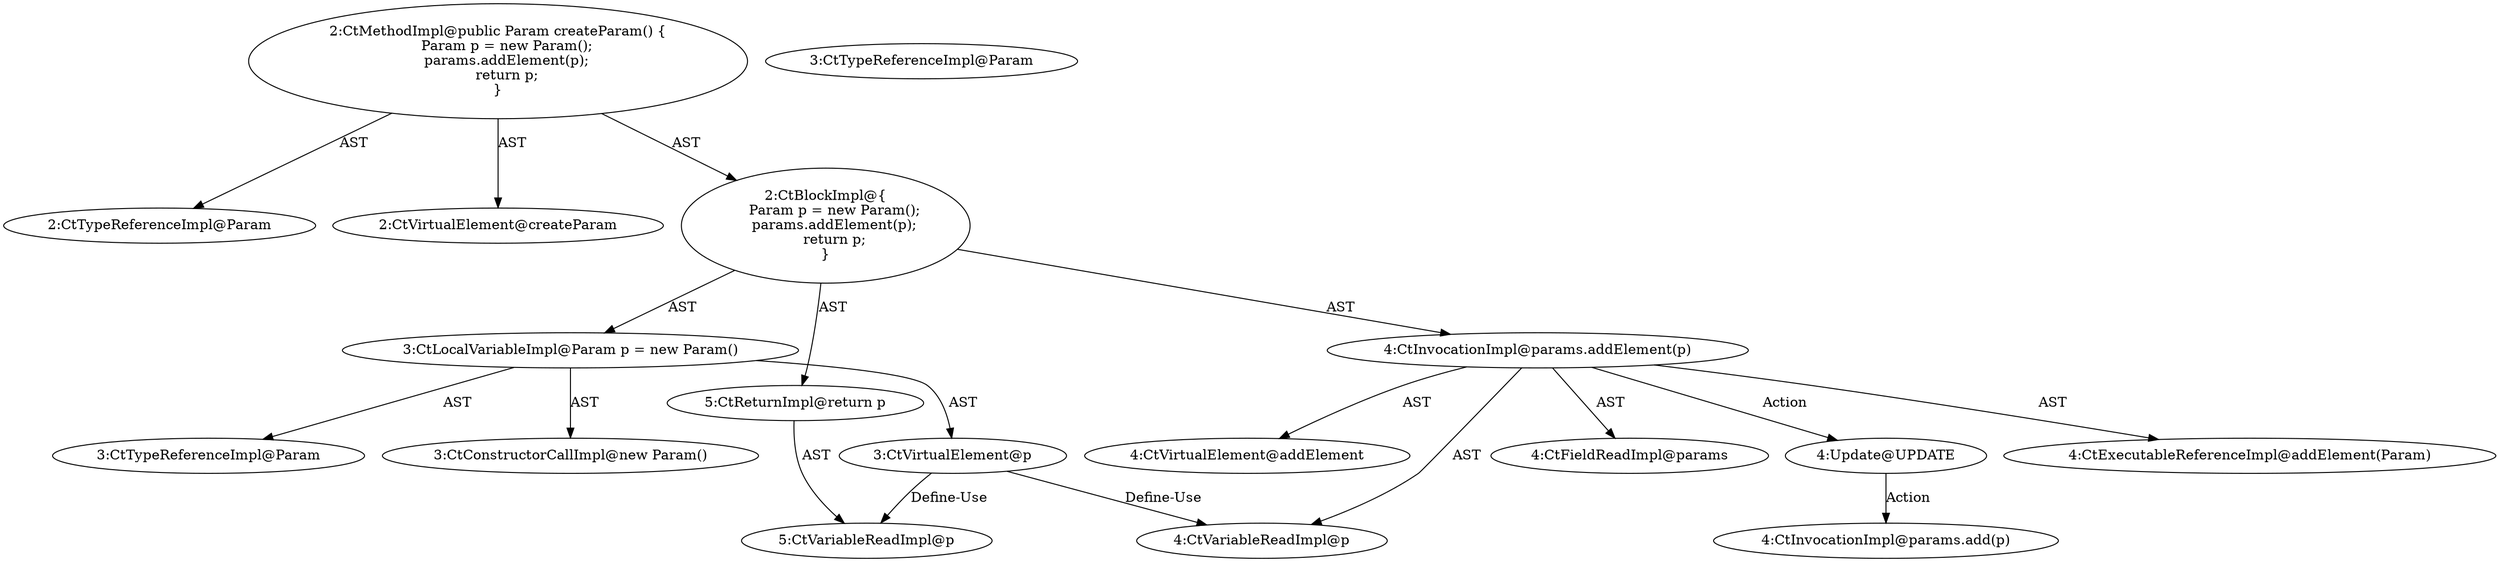 digraph "createParam#?" {
0 [label="2:CtTypeReferenceImpl@Param" shape=ellipse]
1 [label="2:CtVirtualElement@createParam" shape=ellipse]
2 [label="3:CtTypeReferenceImpl@Param" shape=ellipse]
3 [label="3:CtTypeReferenceImpl@Param" shape=ellipse]
4 [label="3:CtConstructorCallImpl@new Param()" shape=ellipse]
5 [label="3:CtVirtualElement@p" shape=ellipse]
6 [label="3:CtLocalVariableImpl@Param p = new Param()" shape=ellipse]
7 [label="4:CtExecutableReferenceImpl@addElement(Param)" shape=ellipse]
8 [label="4:CtVirtualElement@addElement" shape=ellipse]
9 [label="4:CtFieldReadImpl@params" shape=ellipse]
10 [label="4:CtVariableReadImpl@p" shape=ellipse]
11 [label="4:CtInvocationImpl@params.addElement(p)" shape=ellipse]
12 [label="5:CtVariableReadImpl@p" shape=ellipse]
13 [label="5:CtReturnImpl@return p" shape=ellipse]
14 [label="2:CtBlockImpl@\{
    Param p = new Param();
    params.addElement(p);
    return p;
\}" shape=ellipse]
15 [label="2:CtMethodImpl@public Param createParam() \{
    Param p = new Param();
    params.addElement(p);
    return p;
\}" shape=ellipse]
16 [label="4:Update@UPDATE" shape=ellipse]
17 [label="4:CtInvocationImpl@params.add(p)" shape=ellipse]
5 -> 10 [label="Define-Use"];
5 -> 12 [label="Define-Use"];
6 -> 5 [label="AST"];
6 -> 2 [label="AST"];
6 -> 4 [label="AST"];
11 -> 8 [label="AST"];
11 -> 9 [label="AST"];
11 -> 7 [label="AST"];
11 -> 10 [label="AST"];
11 -> 16 [label="Action"];
13 -> 12 [label="AST"];
14 -> 6 [label="AST"];
14 -> 11 [label="AST"];
14 -> 13 [label="AST"];
15 -> 1 [label="AST"];
15 -> 0 [label="AST"];
15 -> 14 [label="AST"];
16 -> 17 [label="Action"];
}